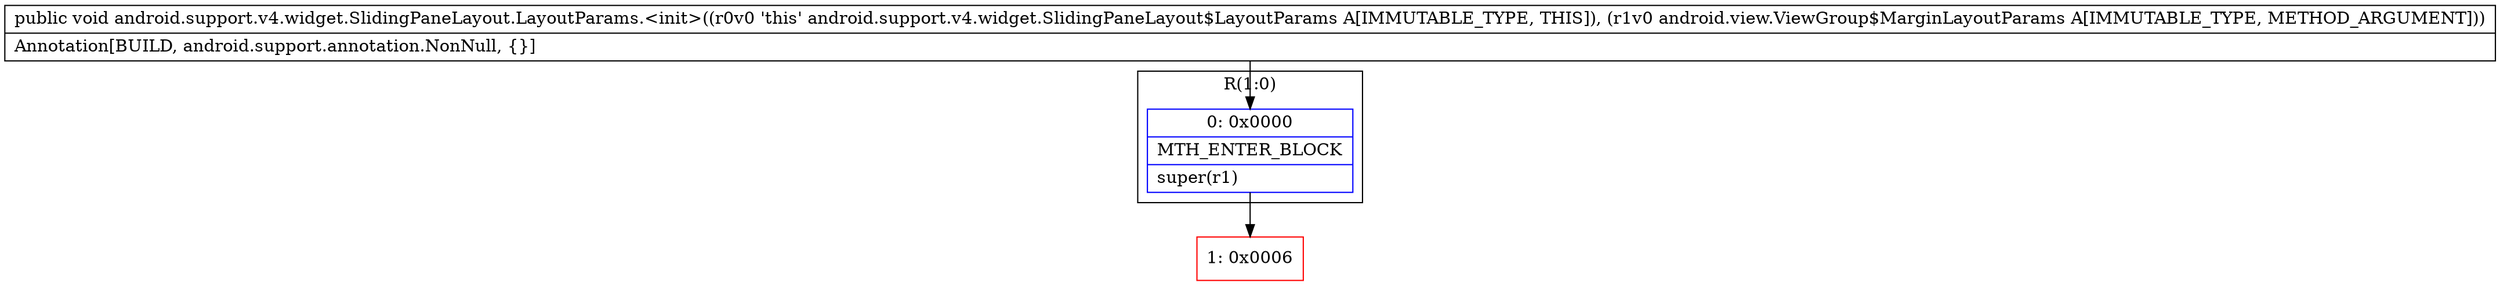 digraph "CFG forandroid.support.v4.widget.SlidingPaneLayout.LayoutParams.\<init\>(Landroid\/view\/ViewGroup$MarginLayoutParams;)V" {
subgraph cluster_Region_1726241826 {
label = "R(1:0)";
node [shape=record,color=blue];
Node_0 [shape=record,label="{0\:\ 0x0000|MTH_ENTER_BLOCK\l|super(r1)\l}"];
}
Node_1 [shape=record,color=red,label="{1\:\ 0x0006}"];
MethodNode[shape=record,label="{public void android.support.v4.widget.SlidingPaneLayout.LayoutParams.\<init\>((r0v0 'this' android.support.v4.widget.SlidingPaneLayout$LayoutParams A[IMMUTABLE_TYPE, THIS]), (r1v0 android.view.ViewGroup$MarginLayoutParams A[IMMUTABLE_TYPE, METHOD_ARGUMENT]))  | Annotation[BUILD, android.support.annotation.NonNull, \{\}]\l}"];
MethodNode -> Node_0;
Node_0 -> Node_1;
}

